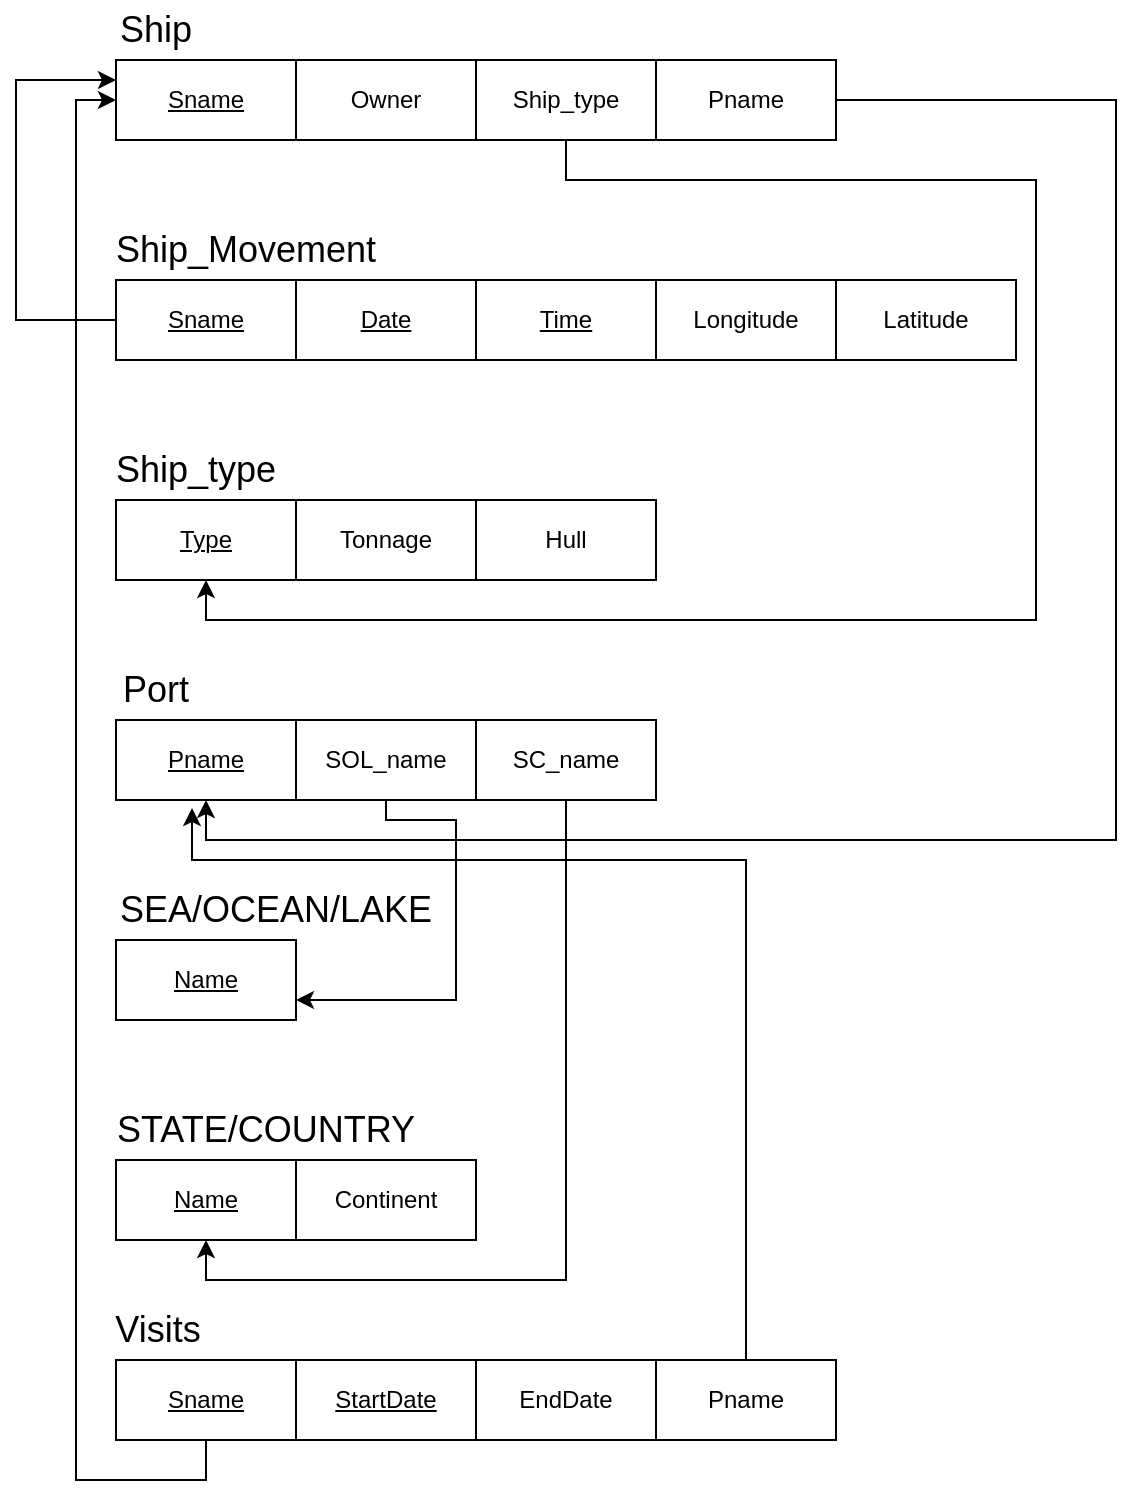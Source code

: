 <mxfile version="14.4.7" type="github">
  <diagram id="gJyXVvCACwAV23tm7yn-" name="Page-1">
    <mxGraphModel dx="1422" dy="705" grid="1" gridSize="10" guides="1" tooltips="1" connect="1" arrows="1" fold="1" page="1" pageScale="1" pageWidth="850" pageHeight="1100" math="0" shadow="0">
      <root>
        <mxCell id="0" />
        <mxCell id="1" parent="0" />
        <mxCell id="1VtM5w_SDw7AZWu6NxiK-1" value="&lt;u&gt;Sname&lt;/u&gt;" style="rounded=0;whiteSpace=wrap;html=1;" vertex="1" parent="1">
          <mxGeometry x="160" y="140" width="90" height="40" as="geometry" />
        </mxCell>
        <mxCell id="1VtM5w_SDw7AZWu6NxiK-2" value="Owner" style="rounded=0;whiteSpace=wrap;html=1;" vertex="1" parent="1">
          <mxGeometry x="250" y="140" width="90" height="40" as="geometry" />
        </mxCell>
        <mxCell id="1VtM5w_SDw7AZWu6NxiK-39" style="edgeStyle=orthogonalEdgeStyle;rounded=0;orthogonalLoop=1;jettySize=auto;html=1;exitX=0.5;exitY=1;exitDx=0;exitDy=0;entryX=0.5;entryY=1;entryDx=0;entryDy=0;" edge="1" parent="1" source="1VtM5w_SDw7AZWu6NxiK-3" target="1VtM5w_SDw7AZWu6NxiK-12">
          <mxGeometry relative="1" as="geometry">
            <Array as="points">
              <mxPoint x="385" y="200" />
              <mxPoint x="620" y="200" />
              <mxPoint x="620" y="420" />
              <mxPoint x="205" y="420" />
            </Array>
          </mxGeometry>
        </mxCell>
        <mxCell id="1VtM5w_SDw7AZWu6NxiK-3" value="Ship_type&lt;span style=&quot;color: rgba(0 , 0 , 0 , 0) ; font-family: monospace ; font-size: 0px&quot;&gt;%3CmxGraphModel%3E%3Croot%3E%3CmxCell%20id%3D%220%22%2F%3E%3CmxCell%20id%3D%221%22%20parent%3D%220%22%2F%3E%3CmxCell%20id%3D%222%22%20value%3D%22Owner%22%20style%3D%22rounded%3D0%3BwhiteSpace%3Dwrap%3Bhtml%3D1%3B%22%20vertex%3D%221%22%20parent%3D%221%22%3E%3CmxGeometry%20x%3D%22250%22%20y%3D%22140%22%20width%3D%2290%22%20height%3D%2240%22%20as%3D%22geometry%22%2F%3E%3C%2FmxCell%3E%3C%2Froot%3E%3C%2FmxGraphModel%3E&lt;/span&gt;&lt;span style=&quot;color: rgba(0 , 0 , 0 , 0) ; font-family: monospace ; font-size: 0px&quot;&gt;%3CmxGraphModel%3E%3Croot%3E%3CmxCell%20id%3D%220%22%2F%3E%3CmxCell%20id%3D%221%22%20parent%3D%220%22%2F%3E%3CmxCell%20id%3D%222%22%20value%3D%22Owner%22%20style%3D%22rounded%3D0%3BwhiteSpace%3Dwrap%3Bhtml%3D1%3B%22%20vertex%3D%221%22%20parent%3D%221%22%3E%3CmxGeometry%20x%3D%22250%22%20y%3D%22140%22%20width%3D%2290%22%20height%3D%2240%22%20as%3D%22geometry%22%2F%3E%3C%2FmxCell%3E%3C%2Froot%3E%3C%2FmxGraphModel%3E&lt;/span&gt;" style="rounded=0;whiteSpace=wrap;html=1;" vertex="1" parent="1">
          <mxGeometry x="340" y="140" width="90" height="40" as="geometry" />
        </mxCell>
        <mxCell id="1VtM5w_SDw7AZWu6NxiK-4" value="Pname" style="rounded=0;whiteSpace=wrap;html=1;" vertex="1" parent="1">
          <mxGeometry x="430" y="140" width="90" height="40" as="geometry" />
        </mxCell>
        <mxCell id="1VtM5w_SDw7AZWu6NxiK-5" value="&lt;font style=&quot;font-size: 18px&quot;&gt;Ship&lt;/font&gt;" style="text;html=1;strokeColor=none;fillColor=none;align=center;verticalAlign=middle;whiteSpace=wrap;rounded=0;" vertex="1" parent="1">
          <mxGeometry x="140" y="110" width="80" height="30" as="geometry" />
        </mxCell>
        <mxCell id="1VtM5w_SDw7AZWu6NxiK-42" style="edgeStyle=orthogonalEdgeStyle;rounded=0;orthogonalLoop=1;jettySize=auto;html=1;exitX=0;exitY=0.5;exitDx=0;exitDy=0;entryX=0;entryY=0.25;entryDx=0;entryDy=0;" edge="1" parent="1" source="1VtM5w_SDw7AZWu6NxiK-6" target="1VtM5w_SDw7AZWu6NxiK-1">
          <mxGeometry relative="1" as="geometry">
            <Array as="points">
              <mxPoint x="110" y="270" />
              <mxPoint x="110" y="150" />
            </Array>
          </mxGeometry>
        </mxCell>
        <mxCell id="1VtM5w_SDw7AZWu6NxiK-6" value="&lt;u&gt;Sname&lt;/u&gt;" style="rounded=0;whiteSpace=wrap;html=1;" vertex="1" parent="1">
          <mxGeometry x="160" y="250" width="90" height="40" as="geometry" />
        </mxCell>
        <mxCell id="1VtM5w_SDw7AZWu6NxiK-7" value="&lt;u&gt;Date&lt;/u&gt;" style="rounded=0;whiteSpace=wrap;html=1;" vertex="1" parent="1">
          <mxGeometry x="250" y="250" width="90" height="40" as="geometry" />
        </mxCell>
        <mxCell id="1VtM5w_SDw7AZWu6NxiK-8" value="&lt;u&gt;Time&lt;/u&gt;" style="rounded=0;whiteSpace=wrap;html=1;" vertex="1" parent="1">
          <mxGeometry x="340" y="250" width="90" height="40" as="geometry" />
        </mxCell>
        <mxCell id="1VtM5w_SDw7AZWu6NxiK-9" value="Longitude" style="rounded=0;whiteSpace=wrap;html=1;" vertex="1" parent="1">
          <mxGeometry x="430" y="250" width="90" height="40" as="geometry" />
        </mxCell>
        <mxCell id="1VtM5w_SDw7AZWu6NxiK-10" value="&lt;font style=&quot;font-size: 18px&quot;&gt;Ship_Movement&lt;/font&gt;" style="text;html=1;strokeColor=none;fillColor=none;align=center;verticalAlign=middle;whiteSpace=wrap;rounded=0;" vertex="1" parent="1">
          <mxGeometry x="185" y="220" width="80" height="30" as="geometry" />
        </mxCell>
        <mxCell id="1VtM5w_SDw7AZWu6NxiK-11" value="Latitude" style="rounded=0;whiteSpace=wrap;html=1;" vertex="1" parent="1">
          <mxGeometry x="520" y="250" width="90" height="40" as="geometry" />
        </mxCell>
        <mxCell id="1VtM5w_SDw7AZWu6NxiK-12" value="&lt;u&gt;Type&lt;/u&gt;" style="rounded=0;whiteSpace=wrap;html=1;" vertex="1" parent="1">
          <mxGeometry x="160" y="360" width="90" height="40" as="geometry" />
        </mxCell>
        <mxCell id="1VtM5w_SDw7AZWu6NxiK-13" value="Tonnage" style="rounded=0;whiteSpace=wrap;html=1;" vertex="1" parent="1">
          <mxGeometry x="250" y="360" width="90" height="40" as="geometry" />
        </mxCell>
        <mxCell id="1VtM5w_SDw7AZWu6NxiK-14" value="Hull" style="rounded=0;whiteSpace=wrap;html=1;" vertex="1" parent="1">
          <mxGeometry x="340" y="360" width="90" height="40" as="geometry" />
        </mxCell>
        <mxCell id="1VtM5w_SDw7AZWu6NxiK-16" value="&lt;font style=&quot;font-size: 18px&quot;&gt;Ship_type&lt;/font&gt;" style="text;html=1;strokeColor=none;fillColor=none;align=center;verticalAlign=middle;whiteSpace=wrap;rounded=0;" vertex="1" parent="1">
          <mxGeometry x="160" y="330" width="80" height="30" as="geometry" />
        </mxCell>
        <mxCell id="1VtM5w_SDw7AZWu6NxiK-37" style="edgeStyle=orthogonalEdgeStyle;rounded=0;orthogonalLoop=1;jettySize=auto;html=1;exitX=0.5;exitY=1;exitDx=0;exitDy=0;entryX=1;entryY=0.5;entryDx=0;entryDy=0;startArrow=classic;startFill=1;endArrow=none;endFill=0;" edge="1" parent="1" source="1VtM5w_SDw7AZWu6NxiK-17" target="1VtM5w_SDw7AZWu6NxiK-4">
          <mxGeometry relative="1" as="geometry">
            <mxPoint x="680" y="140" as="targetPoint" />
            <Array as="points">
              <mxPoint x="205" y="530" />
              <mxPoint x="660" y="530" />
              <mxPoint x="660" y="160" />
            </Array>
          </mxGeometry>
        </mxCell>
        <mxCell id="1VtM5w_SDw7AZWu6NxiK-17" value="&lt;u&gt;Pname&lt;/u&gt;" style="rounded=0;whiteSpace=wrap;html=1;" vertex="1" parent="1">
          <mxGeometry x="160" y="470" width="90" height="40" as="geometry" />
        </mxCell>
        <mxCell id="1VtM5w_SDw7AZWu6NxiK-38" style="edgeStyle=orthogonalEdgeStyle;rounded=0;orthogonalLoop=1;jettySize=auto;html=1;exitX=0.5;exitY=1;exitDx=0;exitDy=0;entryX=1;entryY=0.75;entryDx=0;entryDy=0;" edge="1" parent="1" source="1VtM5w_SDw7AZWu6NxiK-18" target="1VtM5w_SDw7AZWu6NxiK-22">
          <mxGeometry relative="1" as="geometry">
            <Array as="points">
              <mxPoint x="295" y="520" />
              <mxPoint x="330" y="520" />
              <mxPoint x="330" y="610" />
            </Array>
          </mxGeometry>
        </mxCell>
        <mxCell id="1VtM5w_SDw7AZWu6NxiK-18" value="SOL_name" style="rounded=0;whiteSpace=wrap;html=1;" vertex="1" parent="1">
          <mxGeometry x="250" y="470" width="90" height="40" as="geometry" />
        </mxCell>
        <mxCell id="1VtM5w_SDw7AZWu6NxiK-41" style="edgeStyle=orthogonalEdgeStyle;rounded=0;orthogonalLoop=1;jettySize=auto;html=1;exitX=0.5;exitY=1;exitDx=0;exitDy=0;entryX=0.5;entryY=1;entryDx=0;entryDy=0;" edge="1" parent="1" source="1VtM5w_SDw7AZWu6NxiK-19" target="1VtM5w_SDw7AZWu6NxiK-26">
          <mxGeometry relative="1" as="geometry" />
        </mxCell>
        <mxCell id="1VtM5w_SDw7AZWu6NxiK-19" value="SC_name" style="rounded=0;whiteSpace=wrap;html=1;" vertex="1" parent="1">
          <mxGeometry x="340" y="470" width="90" height="40" as="geometry" />
        </mxCell>
        <mxCell id="1VtM5w_SDw7AZWu6NxiK-21" value="&lt;font style=&quot;font-size: 18px&quot;&gt;Port&lt;/font&gt;" style="text;html=1;strokeColor=none;fillColor=none;align=center;verticalAlign=middle;whiteSpace=wrap;rounded=0;" vertex="1" parent="1">
          <mxGeometry x="140" y="440" width="80" height="30" as="geometry" />
        </mxCell>
        <mxCell id="1VtM5w_SDw7AZWu6NxiK-22" value="&lt;u&gt;Name&lt;/u&gt;" style="rounded=0;whiteSpace=wrap;html=1;" vertex="1" parent="1">
          <mxGeometry x="160" y="580" width="90" height="40" as="geometry" />
        </mxCell>
        <mxCell id="1VtM5w_SDw7AZWu6NxiK-25" value="&lt;span style=&quot;font-size: 18px&quot;&gt;SEA/OCEAN/LAKE&lt;/span&gt;" style="text;html=1;strokeColor=none;fillColor=none;align=center;verticalAlign=middle;whiteSpace=wrap;rounded=0;" vertex="1" parent="1">
          <mxGeometry x="155" y="550" width="170" height="30" as="geometry" />
        </mxCell>
        <mxCell id="1VtM5w_SDw7AZWu6NxiK-26" value="&lt;u&gt;Name&lt;/u&gt;" style="rounded=0;whiteSpace=wrap;html=1;" vertex="1" parent="1">
          <mxGeometry x="160" y="690" width="90" height="40" as="geometry" />
        </mxCell>
        <mxCell id="1VtM5w_SDw7AZWu6NxiK-27" value="&lt;span style=&quot;font-size: 18px&quot;&gt;STATE/COUNTRY&lt;/span&gt;" style="text;html=1;strokeColor=none;fillColor=none;align=center;verticalAlign=middle;whiteSpace=wrap;rounded=0;" vertex="1" parent="1">
          <mxGeometry x="150" y="660" width="170" height="30" as="geometry" />
        </mxCell>
        <mxCell id="1VtM5w_SDw7AZWu6NxiK-28" value="Continent" style="rounded=0;whiteSpace=wrap;html=1;" vertex="1" parent="1">
          <mxGeometry x="250" y="690" width="90" height="40" as="geometry" />
        </mxCell>
        <mxCell id="1VtM5w_SDw7AZWu6NxiK-35" style="edgeStyle=orthogonalEdgeStyle;rounded=0;orthogonalLoop=1;jettySize=auto;html=1;exitX=0.5;exitY=1;exitDx=0;exitDy=0;entryX=0;entryY=0.5;entryDx=0;entryDy=0;" edge="1" parent="1" source="1VtM5w_SDw7AZWu6NxiK-29" target="1VtM5w_SDw7AZWu6NxiK-1">
          <mxGeometry relative="1" as="geometry">
            <mxPoint x="130" y="190" as="targetPoint" />
          </mxGeometry>
        </mxCell>
        <mxCell id="1VtM5w_SDw7AZWu6NxiK-29" value="&lt;u&gt;Sname&lt;/u&gt;" style="rounded=0;whiteSpace=wrap;html=1;" vertex="1" parent="1">
          <mxGeometry x="160" y="790" width="90" height="40" as="geometry" />
        </mxCell>
        <mxCell id="1VtM5w_SDw7AZWu6NxiK-30" value="&lt;u&gt;StartDate&lt;/u&gt;" style="rounded=0;whiteSpace=wrap;html=1;" vertex="1" parent="1">
          <mxGeometry x="250" y="790" width="90" height="40" as="geometry" />
        </mxCell>
        <mxCell id="1VtM5w_SDw7AZWu6NxiK-31" value="EndDate" style="rounded=0;whiteSpace=wrap;html=1;" vertex="1" parent="1">
          <mxGeometry x="340" y="790" width="90" height="40" as="geometry" />
        </mxCell>
        <mxCell id="1VtM5w_SDw7AZWu6NxiK-32" value="&lt;span style=&quot;font-size: 18px&quot;&gt;Visits&lt;/span&gt;" style="text;html=1;strokeColor=none;fillColor=none;align=center;verticalAlign=middle;whiteSpace=wrap;rounded=0;" vertex="1" parent="1">
          <mxGeometry x="141" y="760" width="80" height="30" as="geometry" />
        </mxCell>
        <mxCell id="1VtM5w_SDw7AZWu6NxiK-40" style="edgeStyle=orthogonalEdgeStyle;rounded=0;orthogonalLoop=1;jettySize=auto;html=1;exitX=0.5;exitY=0;exitDx=0;exitDy=0;" edge="1" parent="1" source="1VtM5w_SDw7AZWu6NxiK-34">
          <mxGeometry relative="1" as="geometry">
            <mxPoint x="198" y="514" as="targetPoint" />
            <Array as="points">
              <mxPoint x="475" y="540" />
              <mxPoint x="198" y="540" />
            </Array>
          </mxGeometry>
        </mxCell>
        <mxCell id="1VtM5w_SDw7AZWu6NxiK-34" value="Pname" style="rounded=0;whiteSpace=wrap;html=1;" vertex="1" parent="1">
          <mxGeometry x="430" y="790" width="90" height="40" as="geometry" />
        </mxCell>
      </root>
    </mxGraphModel>
  </diagram>
</mxfile>
